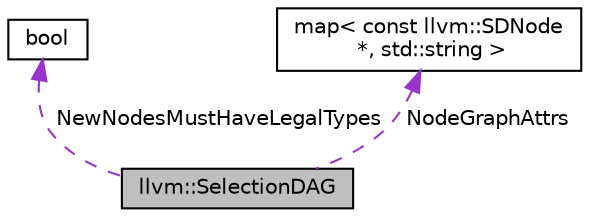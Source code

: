 digraph "llvm::SelectionDAG"
{
 // LATEX_PDF_SIZE
  bgcolor="transparent";
  edge [fontname="Helvetica",fontsize="10",labelfontname="Helvetica",labelfontsize="10"];
  node [fontname="Helvetica",fontsize="10",shape="box"];
  Node1 [label="llvm::SelectionDAG",height=0.2,width=0.4,color="black", fillcolor="grey75", style="filled", fontcolor="black",tooltip="This is used to represent a portion of an LLVM function in a low-level Data Dependence DAG representa..."];
  Node2 -> Node1 [dir="back",color="darkorchid3",fontsize="10",style="dashed",label=" NewNodesMustHaveLegalTypes" ,fontname="Helvetica"];
  Node2 [label="bool",height=0.2,width=0.4,color="black",URL="$classbool.html",tooltip=" "];
  Node3 -> Node1 [dir="back",color="darkorchid3",fontsize="10",style="dashed",label=" NodeGraphAttrs" ,fontname="Helvetica"];
  Node3 [label="map\< const llvm::SDNode\l *, std::string \>",height=0.2,width=0.4,color="black",tooltip=" "];
}
